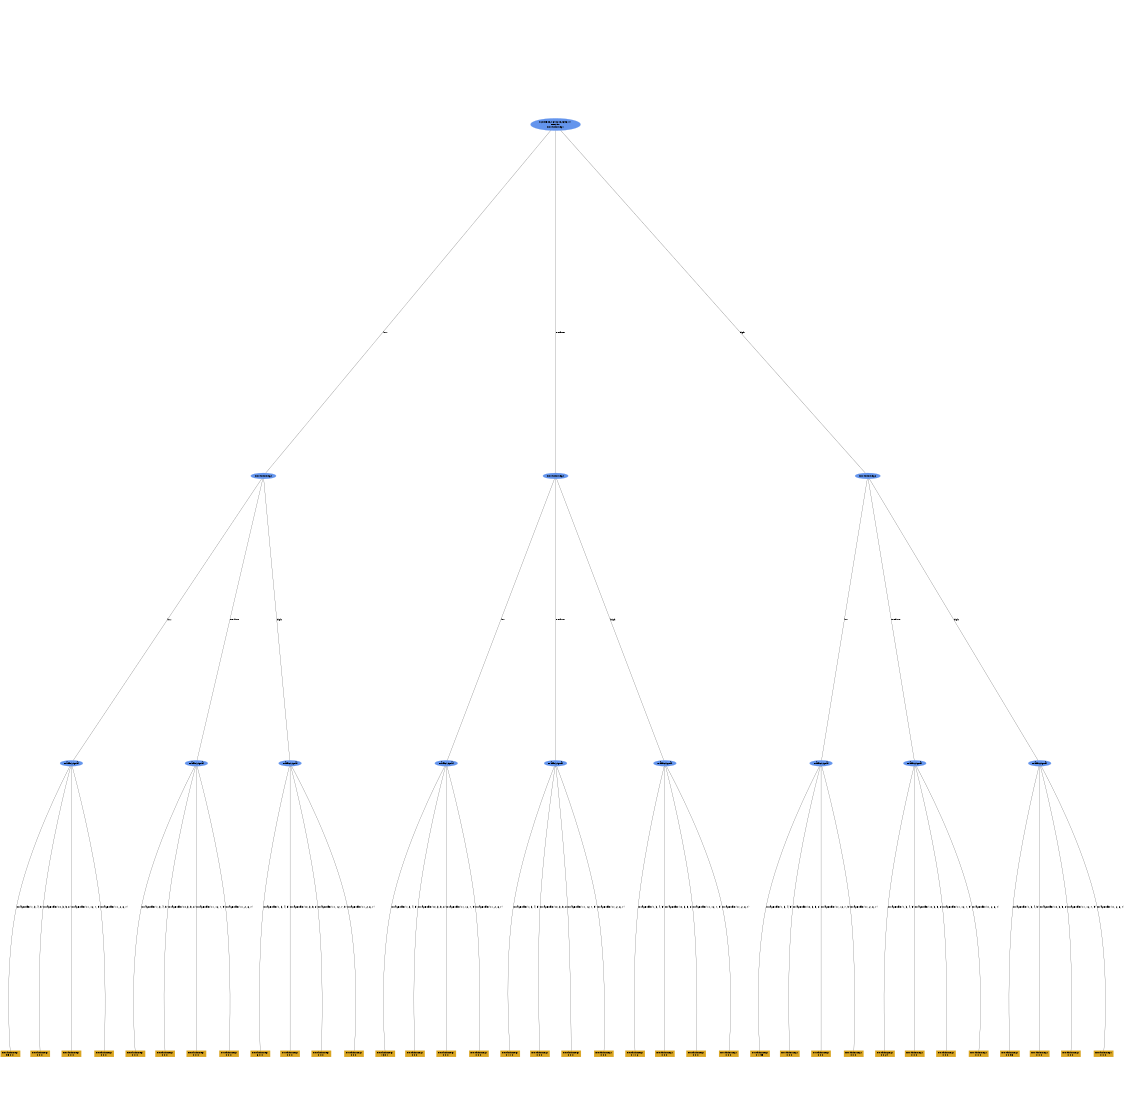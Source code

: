 digraph "DD" {
size = "7.5,10"
ratio=1.0;
center = true;
edge [dir = none];
{ rank = same; node [shape=ellipse, style=filled, color=cornflowerblue];"30149" [label="score=882.6732082696141\nN=250\nNorth_in_seg1"];}
{ rank = same; node [shape=ellipse, style=filled, color=cornflowerblue];"30162" [label="North_in_seg2"];}
{ rank = same; node [shape=ellipse, style=filled, color=cornflowerblue];"30175" [label="North_in_seg2"];}
{ rank = same; node [shape=ellipse, style=filled, color=cornflowerblue];"30188" [label="North_in_seg2"];}
{ rank = same; node [shape=ellipse, style=filled, color=cornflowerblue];"30197" [label="TrafficSignal"];}
{ rank = same; node [shape=ellipse, style=filled, color=cornflowerblue];"30207" [label="TrafficSignal"];}
{ rank = same; node [shape=ellipse, style=filled, color=cornflowerblue];"30217" [label="TrafficSignal"];}
{ rank = same; node [shape=ellipse, style=filled, color=cornflowerblue];"30227" [label="TrafficSignal"];}
{ rank = same; node [shape=ellipse, style=filled, color=cornflowerblue];"30237" [label="TrafficSignal"];}
{ rank = same; node [shape=ellipse, style=filled, color=cornflowerblue];"30247" [label="TrafficSignal"];}
{ rank = same; node [shape=ellipse, style=filled, color=cornflowerblue];"30257" [label="TrafficSignal"];}
{ rank = same; node [shape=ellipse, style=filled, color=cornflowerblue];"30267" [label="TrafficSignal"];}
{ rank = same; node [shape=ellipse, style=filled, color=cornflowerblue];"30277" [label="TrafficSignal"];}
{ rank = same; node [shape=box, style=filled, color=goldenrod];"30198" [label="North_in_seg1\n55 0 0 "];}
{ rank = same; node [shape=box, style=filled, color=goldenrod];"30199" [label="North_in_seg1\n0 0 0 "];}
{ rank = same; node [shape=box, style=filled, color=goldenrod];"30200" [label="North_in_seg1\n0 0 0 "];}
{ rank = same; node [shape=box, style=filled, color=goldenrod];"30201" [label="North_in_seg1\n0 0 0 "];}
{ rank = same; node [shape=box, style=filled, color=goldenrod];"30208" [label="North_in_seg1\n0 0 0 "];}
{ rank = same; node [shape=box, style=filled, color=goldenrod];"30209" [label="North_in_seg1\n0 0 0 "];}
{ rank = same; node [shape=box, style=filled, color=goldenrod];"30210" [label="North_in_seg1\n0 0 0 "];}
{ rank = same; node [shape=box, style=filled, color=goldenrod];"30211" [label="North_in_seg1\n0 0 0 "];}
{ rank = same; node [shape=box, style=filled, color=goldenrod];"30218" [label="North_in_seg1\n6 0 0 "];}
{ rank = same; node [shape=box, style=filled, color=goldenrod];"30219" [label="North_in_seg1\n0 0 0 "];}
{ rank = same; node [shape=box, style=filled, color=goldenrod];"30220" [label="North_in_seg1\n0 0 0 "];}
{ rank = same; node [shape=box, style=filled, color=goldenrod];"30221" [label="North_in_seg1\n0 0 0 "];}
{ rank = same; node [shape=box, style=filled, color=goldenrod];"30228" [label="North_in_seg1\n1 30 1 "];}
{ rank = same; node [shape=box, style=filled, color=goldenrod];"30229" [label="North_in_seg1\n0 0 0 "];}
{ rank = same; node [shape=box, style=filled, color=goldenrod];"30230" [label="North_in_seg1\n0 0 0 "];}
{ rank = same; node [shape=box, style=filled, color=goldenrod];"30231" [label="North_in_seg1\n0 0 0 "];}
{ rank = same; node [shape=box, style=filled, color=goldenrod];"30238" [label="North_in_seg1\n0 11 0 "];}
{ rank = same; node [shape=box, style=filled, color=goldenrod];"30239" [label="North_in_seg1\n0 0 0 "];}
{ rank = same; node [shape=box, style=filled, color=goldenrod];"30240" [label="North_in_seg1\n0 0 0 "];}
{ rank = same; node [shape=box, style=filled, color=goldenrod];"30241" [label="North_in_seg1\n0 0 0 "];}
{ rank = same; node [shape=box, style=filled, color=goldenrod];"30248" [label="North_in_seg1\n0 11 2 "];}
{ rank = same; node [shape=box, style=filled, color=goldenrod];"30249" [label="North_in_seg1\n0 0 0 "];}
{ rank = same; node [shape=box, style=filled, color=goldenrod];"30250" [label="North_in_seg1\n0 0 0 "];}
{ rank = same; node [shape=box, style=filled, color=goldenrod];"30251" [label="North_in_seg1\n0 0 0 "];}
{ rank = same; node [shape=box, style=filled, color=goldenrod];"30258" [label="North_in_seg1\n0 1 55 "];}
{ rank = same; node [shape=box, style=filled, color=goldenrod];"30259" [label="North_in_seg1\n0 0 0 "];}
{ rank = same; node [shape=box, style=filled, color=goldenrod];"30260" [label="North_in_seg1\n0 0 0 "];}
{ rank = same; node [shape=box, style=filled, color=goldenrod];"30261" [label="North_in_seg1\n0 0 0 "];}
{ rank = same; node [shape=box, style=filled, color=goldenrod];"30268" [label="North_in_seg1\n0 0 24 "];}
{ rank = same; node [shape=box, style=filled, color=goldenrod];"30269" [label="North_in_seg1\n0 0 0 "];}
{ rank = same; node [shape=box, style=filled, color=goldenrod];"30270" [label="North_in_seg1\n0 0 0 "];}
{ rank = same; node [shape=box, style=filled, color=goldenrod];"30271" [label="North_in_seg1\n0 0 0 "];}
{ rank = same; node [shape=box, style=filled, color=goldenrod];"30278" [label="North_in_seg1\n0 0 53 "];}
{ rank = same; node [shape=box, style=filled, color=goldenrod];"30279" [label="North_in_seg1\n0 0 0 "];}
{ rank = same; node [shape=box, style=filled, color=goldenrod];"30280" [label="North_in_seg1\n0 0 0 "];}
{ rank = same; node [shape=box, style=filled, color=goldenrod];"30281" [label="North_in_seg1\n0 0 0 "];}
"30149" -> "30162" [label = "low"];
"30149" -> "30175" [label = "medium"];
"30149" -> "30188" [label = "high"];
"30162" -> "30197" [label = "low"];
"30162" -> "30207" [label = "medium"];
"30162" -> "30217" [label = "high"];
"30175" -> "30227" [label = "low"];
"30175" -> "30237" [label = "medium"];
"30175" -> "30247" [label = "high"];
"30188" -> "30257" [label = "low"];
"30188" -> "30267" [label = "medium"];
"30188" -> "30277" [label = "high"];
"30197" -> "30198" [label = "ArrayBuffer(1, 3, 4, 5)"];
"30197" -> "30199" [label = "ArrayBuffer(10, 3, 5, 8)"];
"30197" -> "30200" [label = "ArrayBuffer(11, 12, 7, 9)"];
"30197" -> "30201" [label = "ArrayBuffer(11, 2, 6, 7)"];
"30207" -> "30208" [label = "ArrayBuffer(1, 3, 4, 5)"];
"30207" -> "30209" [label = "ArrayBuffer(10, 3, 5, 8)"];
"30207" -> "30210" [label = "ArrayBuffer(11, 12, 7, 9)"];
"30207" -> "30211" [label = "ArrayBuffer(11, 2, 6, 7)"];
"30217" -> "30218" [label = "ArrayBuffer(1, 3, 4, 5)"];
"30217" -> "30219" [label = "ArrayBuffer(10, 3, 5, 8)"];
"30217" -> "30220" [label = "ArrayBuffer(11, 12, 7, 9)"];
"30217" -> "30221" [label = "ArrayBuffer(11, 2, 6, 7)"];
"30227" -> "30228" [label = "ArrayBuffer(1, 3, 4, 5)"];
"30227" -> "30229" [label = "ArrayBuffer(10, 3, 5, 8)"];
"30227" -> "30230" [label = "ArrayBuffer(11, 12, 7, 9)"];
"30227" -> "30231" [label = "ArrayBuffer(11, 2, 6, 7)"];
"30237" -> "30238" [label = "ArrayBuffer(1, 3, 4, 5)"];
"30237" -> "30239" [label = "ArrayBuffer(10, 3, 5, 8)"];
"30237" -> "30240" [label = "ArrayBuffer(11, 12, 7, 9)"];
"30237" -> "30241" [label = "ArrayBuffer(11, 2, 6, 7)"];
"30247" -> "30248" [label = "ArrayBuffer(1, 3, 4, 5)"];
"30247" -> "30249" [label = "ArrayBuffer(10, 3, 5, 8)"];
"30247" -> "30250" [label = "ArrayBuffer(11, 12, 7, 9)"];
"30247" -> "30251" [label = "ArrayBuffer(11, 2, 6, 7)"];
"30257" -> "30258" [label = "ArrayBuffer(1, 3, 4, 5)"];
"30257" -> "30259" [label = "ArrayBuffer(10, 3, 5, 8)"];
"30257" -> "30260" [label = "ArrayBuffer(11, 12, 7, 9)"];
"30257" -> "30261" [label = "ArrayBuffer(11, 2, 6, 7)"];
"30267" -> "30268" [label = "ArrayBuffer(1, 3, 4, 5)"];
"30267" -> "30269" [label = "ArrayBuffer(10, 3, 5, 8)"];
"30267" -> "30270" [label = "ArrayBuffer(11, 12, 7, 9)"];
"30267" -> "30271" [label = "ArrayBuffer(11, 2, 6, 7)"];
"30277" -> "30278" [label = "ArrayBuffer(1, 3, 4, 5)"];
"30277" -> "30279" [label = "ArrayBuffer(10, 3, 5, 8)"];
"30277" -> "30280" [label = "ArrayBuffer(11, 12, 7, 9)"];
"30277" -> "30281" [label = "ArrayBuffer(11, 2, 6, 7)"];

}